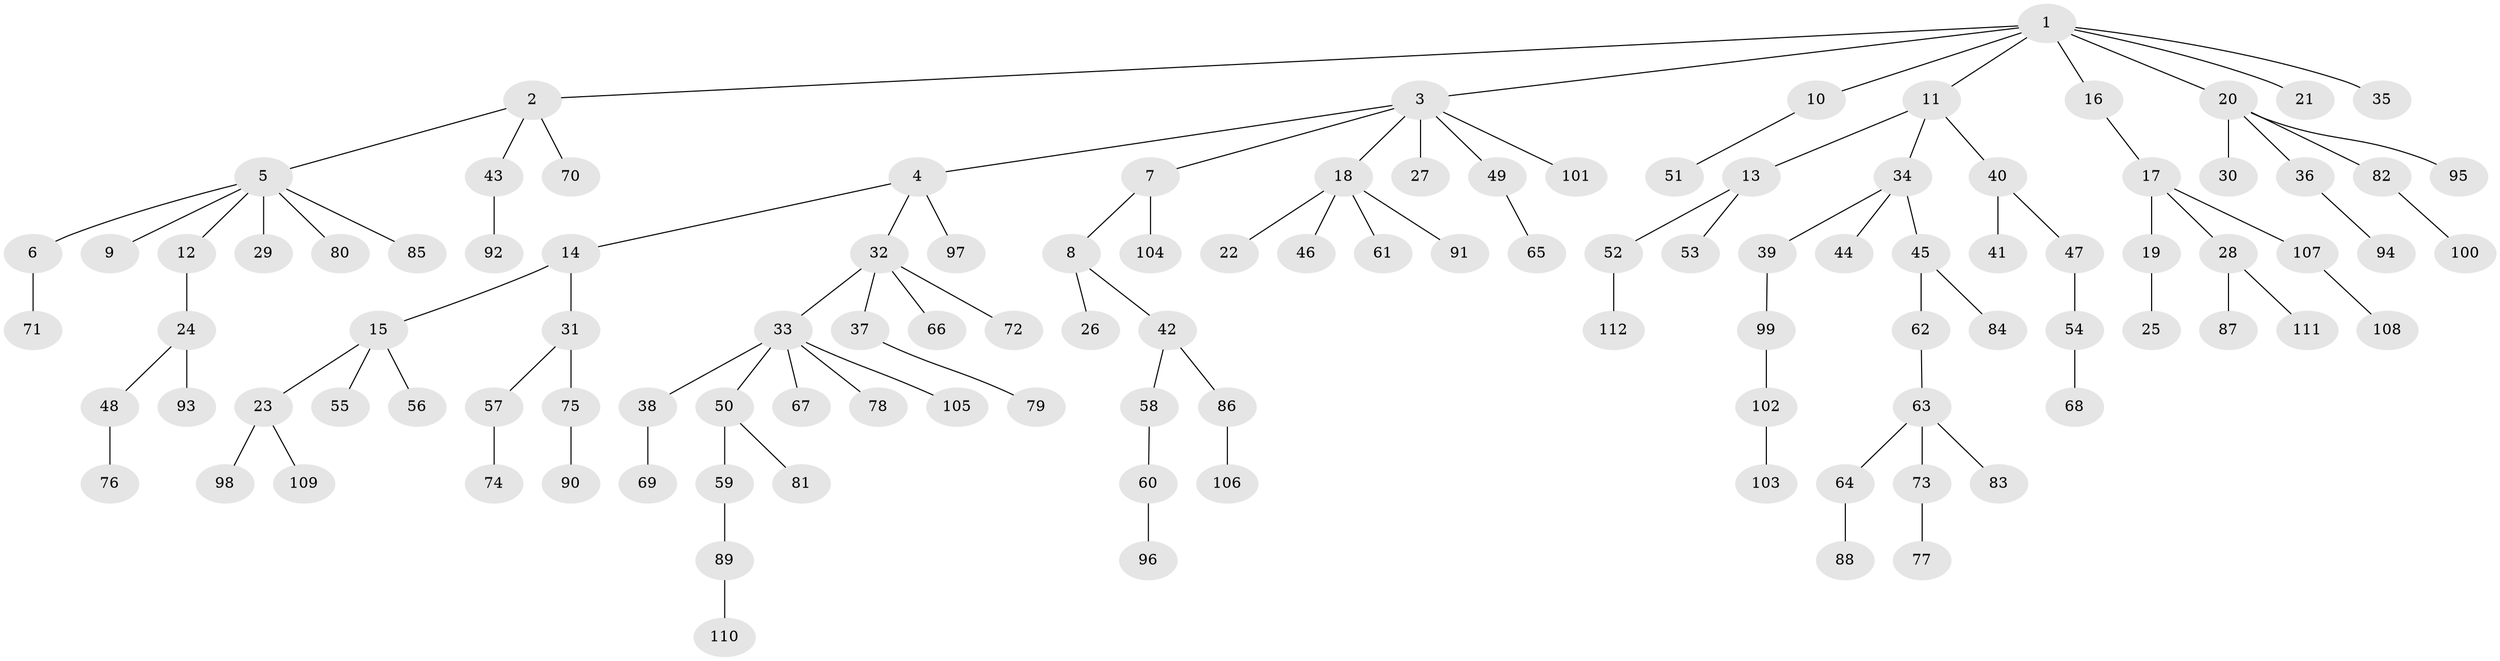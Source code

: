 // Generated by graph-tools (version 1.1) at 2025/02/03/09/25 03:02:27]
// undirected, 112 vertices, 111 edges
graph export_dot {
graph [start="1"]
  node [color=gray90,style=filled];
  1;
  2;
  3;
  4;
  5;
  6;
  7;
  8;
  9;
  10;
  11;
  12;
  13;
  14;
  15;
  16;
  17;
  18;
  19;
  20;
  21;
  22;
  23;
  24;
  25;
  26;
  27;
  28;
  29;
  30;
  31;
  32;
  33;
  34;
  35;
  36;
  37;
  38;
  39;
  40;
  41;
  42;
  43;
  44;
  45;
  46;
  47;
  48;
  49;
  50;
  51;
  52;
  53;
  54;
  55;
  56;
  57;
  58;
  59;
  60;
  61;
  62;
  63;
  64;
  65;
  66;
  67;
  68;
  69;
  70;
  71;
  72;
  73;
  74;
  75;
  76;
  77;
  78;
  79;
  80;
  81;
  82;
  83;
  84;
  85;
  86;
  87;
  88;
  89;
  90;
  91;
  92;
  93;
  94;
  95;
  96;
  97;
  98;
  99;
  100;
  101;
  102;
  103;
  104;
  105;
  106;
  107;
  108;
  109;
  110;
  111;
  112;
  1 -- 2;
  1 -- 3;
  1 -- 10;
  1 -- 11;
  1 -- 16;
  1 -- 20;
  1 -- 21;
  1 -- 35;
  2 -- 5;
  2 -- 43;
  2 -- 70;
  3 -- 4;
  3 -- 7;
  3 -- 18;
  3 -- 27;
  3 -- 49;
  3 -- 101;
  4 -- 14;
  4 -- 32;
  4 -- 97;
  5 -- 6;
  5 -- 9;
  5 -- 12;
  5 -- 29;
  5 -- 80;
  5 -- 85;
  6 -- 71;
  7 -- 8;
  7 -- 104;
  8 -- 26;
  8 -- 42;
  10 -- 51;
  11 -- 13;
  11 -- 34;
  11 -- 40;
  12 -- 24;
  13 -- 52;
  13 -- 53;
  14 -- 15;
  14 -- 31;
  15 -- 23;
  15 -- 55;
  15 -- 56;
  16 -- 17;
  17 -- 19;
  17 -- 28;
  17 -- 107;
  18 -- 22;
  18 -- 46;
  18 -- 61;
  18 -- 91;
  19 -- 25;
  20 -- 30;
  20 -- 36;
  20 -- 82;
  20 -- 95;
  23 -- 98;
  23 -- 109;
  24 -- 48;
  24 -- 93;
  28 -- 87;
  28 -- 111;
  31 -- 57;
  31 -- 75;
  32 -- 33;
  32 -- 37;
  32 -- 66;
  32 -- 72;
  33 -- 38;
  33 -- 50;
  33 -- 67;
  33 -- 78;
  33 -- 105;
  34 -- 39;
  34 -- 44;
  34 -- 45;
  36 -- 94;
  37 -- 79;
  38 -- 69;
  39 -- 99;
  40 -- 41;
  40 -- 47;
  42 -- 58;
  42 -- 86;
  43 -- 92;
  45 -- 62;
  45 -- 84;
  47 -- 54;
  48 -- 76;
  49 -- 65;
  50 -- 59;
  50 -- 81;
  52 -- 112;
  54 -- 68;
  57 -- 74;
  58 -- 60;
  59 -- 89;
  60 -- 96;
  62 -- 63;
  63 -- 64;
  63 -- 73;
  63 -- 83;
  64 -- 88;
  73 -- 77;
  75 -- 90;
  82 -- 100;
  86 -- 106;
  89 -- 110;
  99 -- 102;
  102 -- 103;
  107 -- 108;
}

